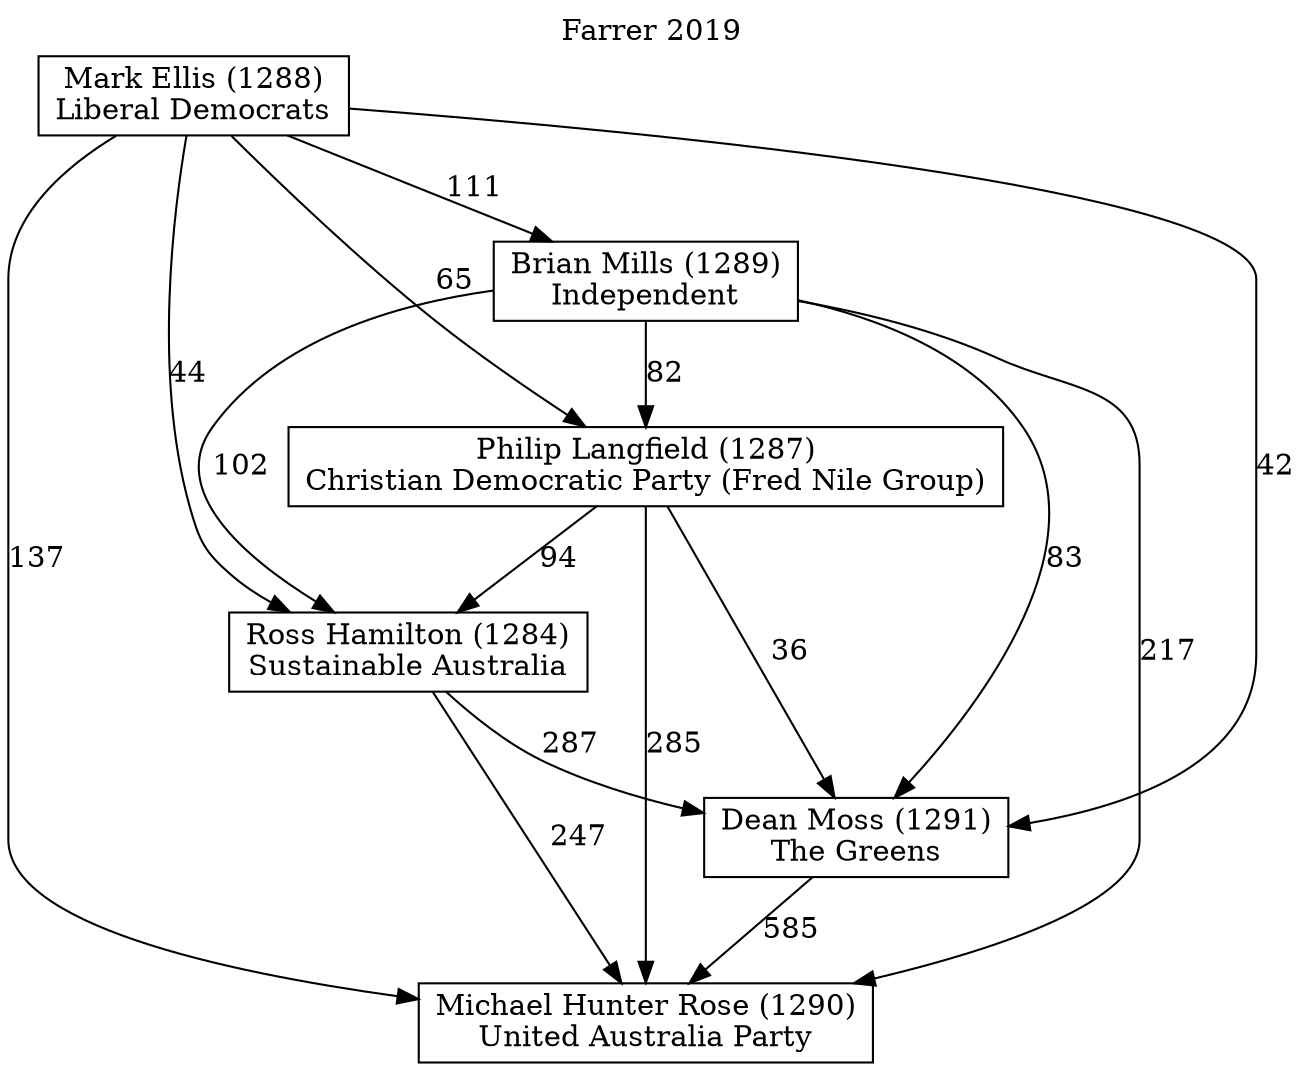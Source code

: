 // House preference flow
digraph "Michael Hunter Rose (1290)_Farrer_2019" {
	graph [label="Farrer 2019" labelloc=t mclimit=10]
	node [shape=box]
	"Michael Hunter Rose (1290)" [label="Michael Hunter Rose (1290)
United Australia Party"]
	"Dean Moss (1291)" [label="Dean Moss (1291)
The Greens"]
	"Ross Hamilton (1284)" [label="Ross Hamilton (1284)
Sustainable Australia"]
	"Philip Langfield (1287)" [label="Philip Langfield (1287)
Christian Democratic Party (Fred Nile Group)"]
	"Brian Mills (1289)" [label="Brian Mills (1289)
Independent"]
	"Mark Ellis (1288)" [label="Mark Ellis (1288)
Liberal Democrats"]
	"Dean Moss (1291)" -> "Michael Hunter Rose (1290)" [label=585]
	"Ross Hamilton (1284)" -> "Dean Moss (1291)" [label=287]
	"Philip Langfield (1287)" -> "Ross Hamilton (1284)" [label=94]
	"Brian Mills (1289)" -> "Philip Langfield (1287)" [label=82]
	"Mark Ellis (1288)" -> "Brian Mills (1289)" [label=111]
	"Ross Hamilton (1284)" -> "Michael Hunter Rose (1290)" [label=247]
	"Philip Langfield (1287)" -> "Michael Hunter Rose (1290)" [label=285]
	"Brian Mills (1289)" -> "Michael Hunter Rose (1290)" [label=217]
	"Mark Ellis (1288)" -> "Michael Hunter Rose (1290)" [label=137]
	"Mark Ellis (1288)" -> "Philip Langfield (1287)" [label=65]
	"Brian Mills (1289)" -> "Ross Hamilton (1284)" [label=102]
	"Mark Ellis (1288)" -> "Ross Hamilton (1284)" [label=44]
	"Philip Langfield (1287)" -> "Dean Moss (1291)" [label=36]
	"Brian Mills (1289)" -> "Dean Moss (1291)" [label=83]
	"Mark Ellis (1288)" -> "Dean Moss (1291)" [label=42]
}
